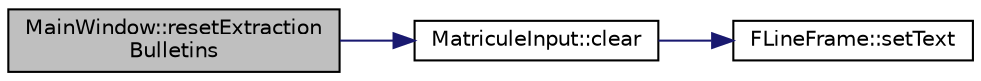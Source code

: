 digraph "MainWindow::resetExtractionBulletins"
{
 // INTERACTIVE_SVG=YES
  edge [fontname="Helvetica",fontsize="10",labelfontname="Helvetica",labelfontsize="10"];
  node [fontname="Helvetica",fontsize="10",shape=record];
  rankdir="LR";
  Node108 [label="MainWindow::resetExtraction\lBulletins",height=0.2,width=0.4,color="black", fillcolor="grey75", style="filled", fontcolor="black"];
  Node108 -> Node109 [color="midnightblue",fontsize="10",style="solid",fontname="Helvetica"];
  Node109 [label="MatriculeInput::clear",height=0.2,width=0.4,color="black", fillcolor="white", style="filled",URL="$class_matricule_input.html#a1b9d9f0c939a200f2643958749f7ec42",tooltip="Réinitialisation de tous les champs. "];
  Node109 -> Node110 [color="midnightblue",fontsize="10",style="solid",fontname="Helvetica"];
  Node110 [label="FLineFrame::setText",height=0.2,width=0.4,color="black", fillcolor="white", style="filled",URL="$class_f_line_frame.html#a532228c9d7ad141dda66d081df38b48a",tooltip="Accesseur en écriture : édite le texte de la ligne. "];
}

